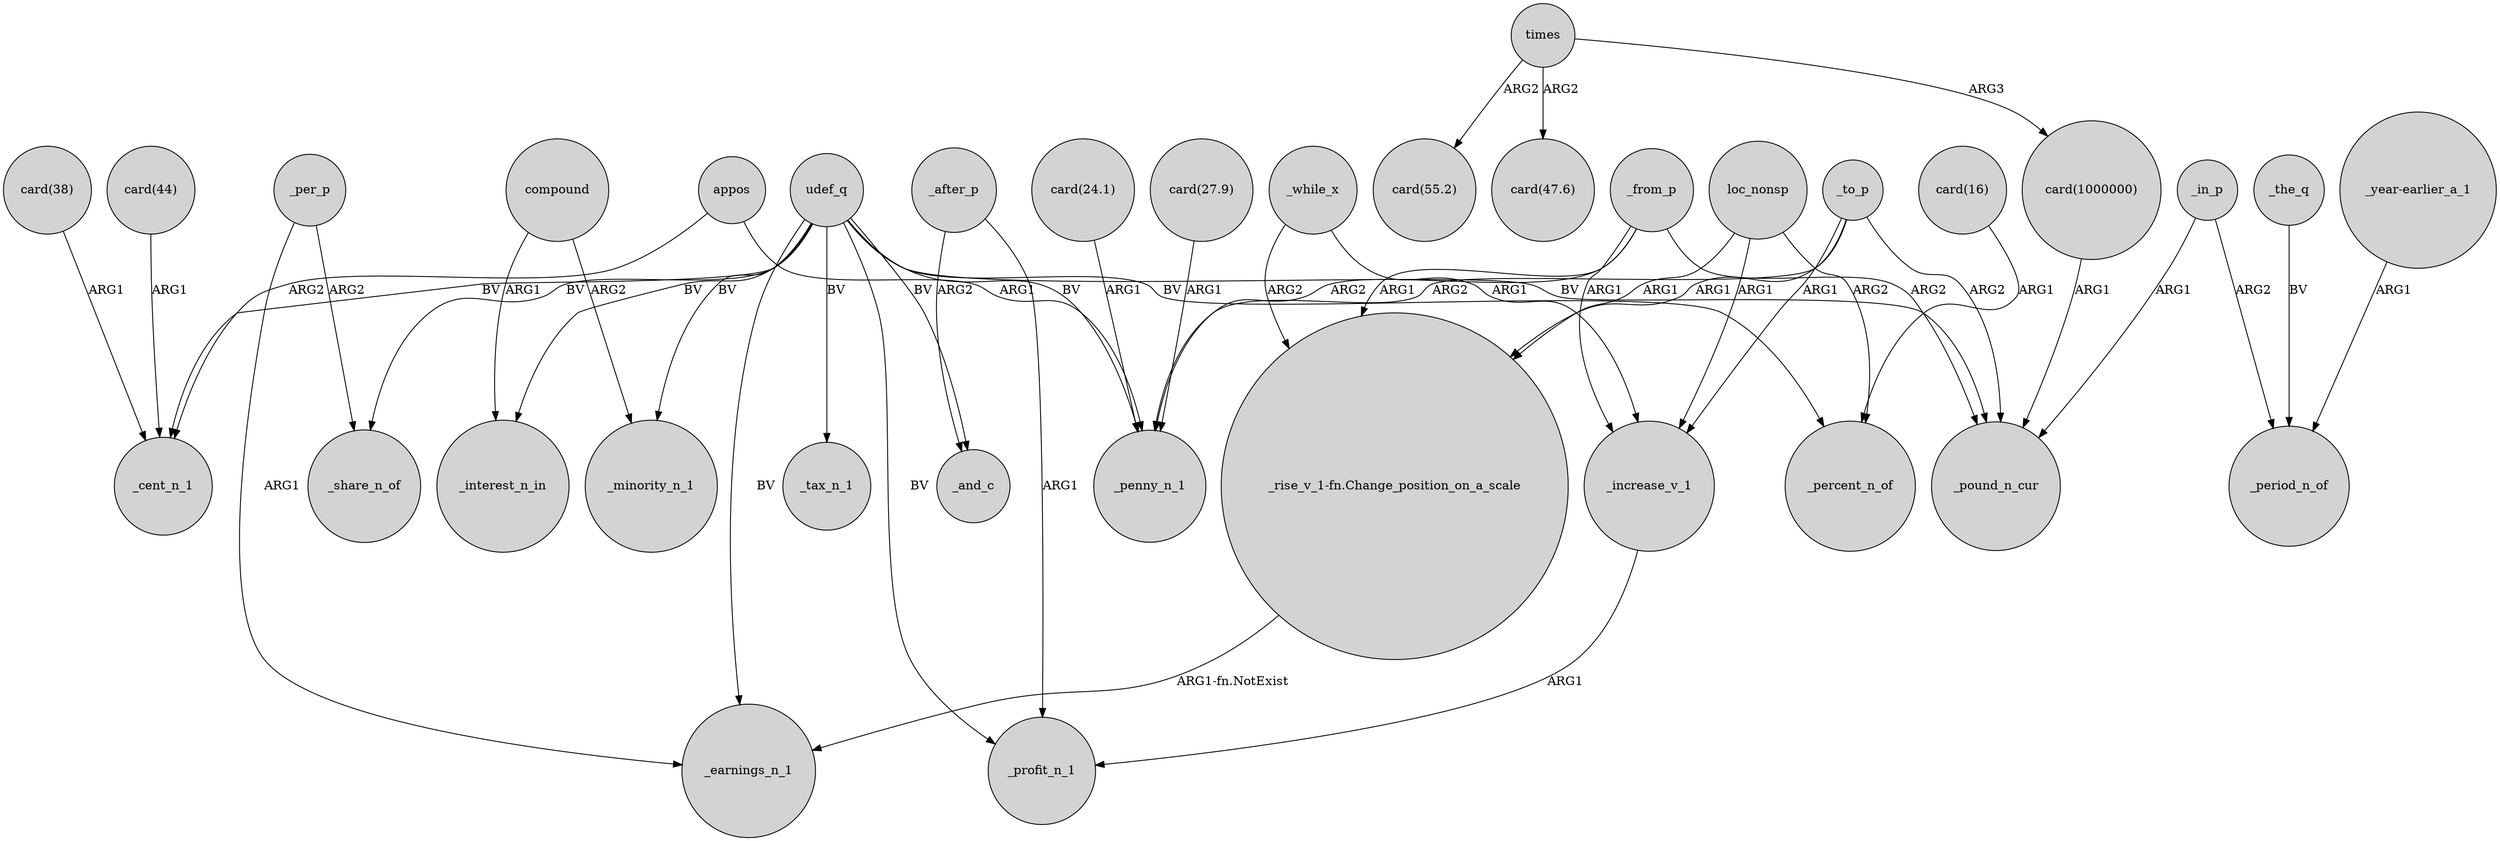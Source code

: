 digraph {
	node [shape=circle style=filled]
	_per_p -> _share_n_of [label=ARG2]
	"_year-earlier_a_1" -> _period_n_of [label=ARG1]
	appos -> _penny_n_1 [label=ARG1]
	_from_p -> _increase_v_1 [label=ARG1]
	_increase_v_1 -> _profit_n_1 [label=ARG1]
	udef_q -> _minority_n_1 [label=BV]
	"card(1000000)" -> _pound_n_cur [label=ARG1]
	_from_p -> _penny_n_1 [label=ARG2]
	udef_q -> _earnings_n_1 [label=BV]
	_in_p -> _pound_n_cur [label=ARG1]
	udef_q -> _pound_n_cur [label=BV]
	udef_q -> _interest_n_in [label=BV]
	_from_p -> _pound_n_cur [label=ARG2]
	_while_x -> _increase_v_1 [label=ARG1]
	"card(24.1)" -> _penny_n_1 [label=ARG1]
	_to_p -> _penny_n_1 [label=ARG2]
	"card(16)" -> _percent_n_of [label=ARG1]
	times -> "card(55.2)" [label=ARG2]
	_per_p -> _earnings_n_1 [label=ARG1]
	udef_q -> _cent_n_1 [label=BV]
	_the_q -> _period_n_of [label=BV]
	udef_q -> _tax_n_1 [label=BV]
	appos -> _cent_n_1 [label=ARG2]
	compound -> _minority_n_1 [label=ARG2]
	times -> "card(1000000)" [label=ARG3]
	loc_nonsp -> _percent_n_of [label=ARG2]
	loc_nonsp -> "_rise_v_1-fn.Change_position_on_a_scale" [label=ARG1]
	"card(44)" -> _cent_n_1 [label=ARG1]
	_in_p -> _period_n_of [label=ARG2]
	"_rise_v_1-fn.Change_position_on_a_scale" -> _earnings_n_1 [label="ARG1-fn.NotExist"]
	_while_x -> "_rise_v_1-fn.Change_position_on_a_scale" [label=ARG2]
	udef_q -> _share_n_of [label=BV]
	_after_p -> _profit_n_1 [label=ARG1]
	loc_nonsp -> _increase_v_1 [label=ARG1]
	udef_q -> _penny_n_1 [label=BV]
	_after_p -> _and_c [label=ARG2]
	udef_q -> _profit_n_1 [label=BV]
	compound -> _interest_n_in [label=ARG1]
	udef_q -> _percent_n_of [label=BV]
	_to_p -> _increase_v_1 [label=ARG1]
	"card(27.9)" -> _penny_n_1 [label=ARG1]
	udef_q -> _and_c [label=BV]
	_to_p -> "_rise_v_1-fn.Change_position_on_a_scale" [label=ARG1]
	_to_p -> _pound_n_cur [label=ARG2]
	"card(38)" -> _cent_n_1 [label=ARG1]
	_from_p -> "_rise_v_1-fn.Change_position_on_a_scale" [label=ARG1]
	times -> "card(47.6)" [label=ARG2]
}
